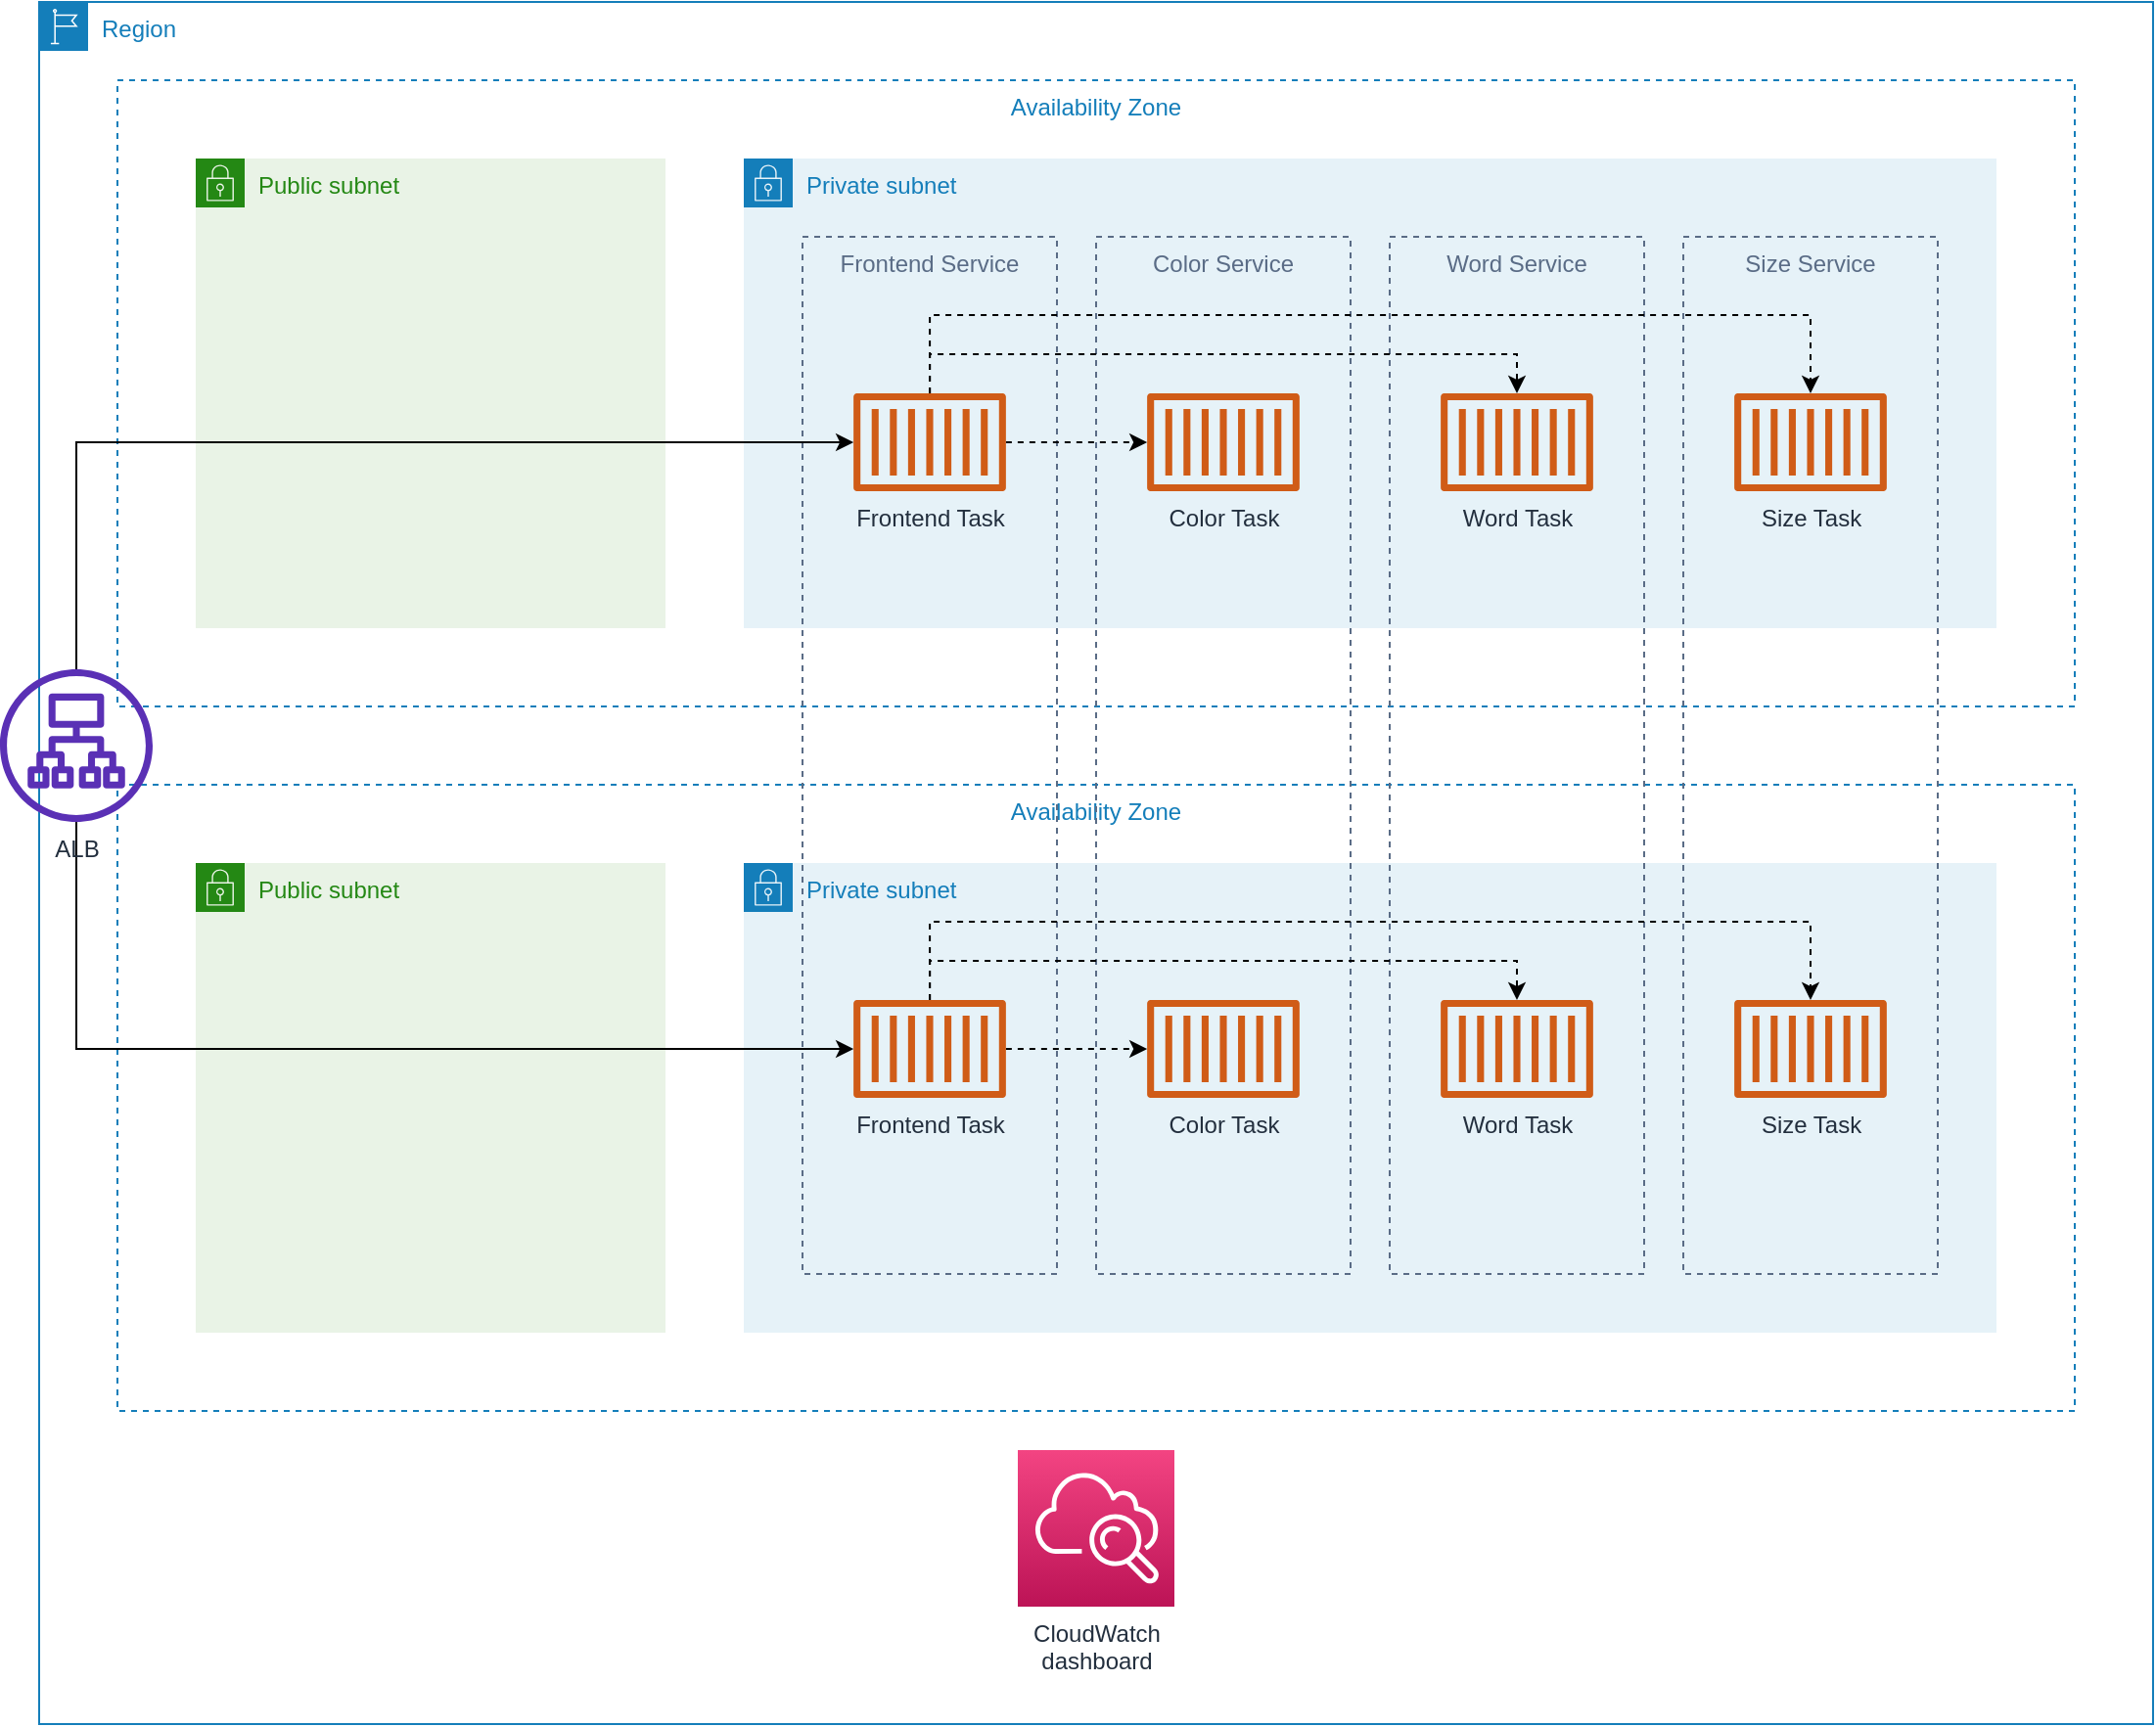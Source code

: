 <mxfile version="12.4.8"><diagram id="u-g6QUYljOo_zFoSKa8x" name="Page-1"><mxGraphModel dx="1426" dy="780" grid="1" gridSize="10" guides="1" tooltips="1" connect="1" arrows="1" fold="1" page="1" pageScale="1" pageWidth="827" pageHeight="1169" math="0" shadow="0"><root><mxCell id="0"/><mxCell id="1" parent="0"/><mxCell id="ulEWvnTopy28GvzZbG_K-1" value="Region" style="points=[[0,0],[0.25,0],[0.5,0],[0.75,0],[1,0],[1,0.25],[1,0.5],[1,0.75],[1,1],[0.75,1],[0.5,1],[0.25,1],[0,1],[0,0.75],[0,0.5],[0,0.25]];outlineConnect=0;gradientColor=none;html=1;whiteSpace=wrap;fontSize=12;fontStyle=0;shape=mxgraph.aws4.group;grIcon=mxgraph.aws4.group_region;strokeColor=#147EBA;fillColor=none;verticalAlign=top;align=left;spacingLeft=30;fontColor=#147EBA;dashed=0;" vertex="1" parent="1"><mxGeometry x="40" y="80" width="1080" height="880" as="geometry"/></mxCell><mxCell id="ulEWvnTopy28GvzZbG_K-3" value="Availability Zone" style="fillColor=none;strokeColor=#147EBA;dashed=1;verticalAlign=top;fontStyle=0;fontColor=#147EBA;" vertex="1" parent="1"><mxGeometry x="80" y="120" width="1000" height="320" as="geometry"/></mxCell><mxCell id="ulEWvnTopy28GvzZbG_K-4" value="Public subnet" style="points=[[0,0],[0.25,0],[0.5,0],[0.75,0],[1,0],[1,0.25],[1,0.5],[1,0.75],[1,1],[0.75,1],[0.5,1],[0.25,1],[0,1],[0,0.75],[0,0.5],[0,0.25]];outlineConnect=0;gradientColor=none;html=1;whiteSpace=wrap;fontSize=12;fontStyle=0;shape=mxgraph.aws4.group;grIcon=mxgraph.aws4.group_security_group;grStroke=0;strokeColor=#248814;fillColor=#E9F3E6;verticalAlign=top;align=left;spacingLeft=30;fontColor=#248814;dashed=0;" vertex="1" parent="1"><mxGeometry x="120" y="160" width="240" height="240" as="geometry"/></mxCell><mxCell id="ulEWvnTopy28GvzZbG_K-5" value="Private subnet" style="points=[[0,0],[0.25,0],[0.5,0],[0.75,0],[1,0],[1,0.25],[1,0.5],[1,0.75],[1,1],[0.75,1],[0.5,1],[0.25,1],[0,1],[0,0.75],[0,0.5],[0,0.25]];outlineConnect=0;gradientColor=none;html=1;whiteSpace=wrap;fontSize=12;fontStyle=0;shape=mxgraph.aws4.group;grIcon=mxgraph.aws4.group_security_group;grStroke=0;strokeColor=#147EBA;fillColor=#E6F2F8;verticalAlign=top;align=left;spacingLeft=30;fontColor=#147EBA;dashed=0;" vertex="1" parent="1"><mxGeometry x="400" y="160" width="640" height="240" as="geometry"/></mxCell><mxCell id="ulEWvnTopy28GvzZbG_K-10" value="Availability Zone" style="fillColor=none;strokeColor=#147EBA;dashed=1;verticalAlign=top;fontStyle=0;fontColor=#147EBA;" vertex="1" parent="1"><mxGeometry x="80" y="480" width="1000" height="320" as="geometry"/></mxCell><mxCell id="ulEWvnTopy28GvzZbG_K-11" value="Public subnet" style="points=[[0,0],[0.25,0],[0.5,0],[0.75,0],[1,0],[1,0.25],[1,0.5],[1,0.75],[1,1],[0.75,1],[0.5,1],[0.25,1],[0,1],[0,0.75],[0,0.5],[0,0.25]];outlineConnect=0;gradientColor=none;html=1;whiteSpace=wrap;fontSize=12;fontStyle=0;shape=mxgraph.aws4.group;grIcon=mxgraph.aws4.group_security_group;grStroke=0;strokeColor=#248814;fillColor=#E9F3E6;verticalAlign=top;align=left;spacingLeft=30;fontColor=#248814;dashed=0;" vertex="1" parent="1"><mxGeometry x="120" y="520" width="240" height="240" as="geometry"/></mxCell><mxCell id="ulEWvnTopy28GvzZbG_K-12" value="Private subnet" style="points=[[0,0],[0.25,0],[0.5,0],[0.75,0],[1,0],[1,0.25],[1,0.5],[1,0.75],[1,1],[0.75,1],[0.5,1],[0.25,1],[0,1],[0,0.75],[0,0.5],[0,0.25]];outlineConnect=0;gradientColor=none;html=1;whiteSpace=wrap;fontSize=12;fontStyle=0;shape=mxgraph.aws4.group;grIcon=mxgraph.aws4.group_security_group;grStroke=0;strokeColor=#147EBA;fillColor=#E6F2F8;verticalAlign=top;align=left;spacingLeft=30;fontColor=#147EBA;dashed=0;" vertex="1" parent="1"><mxGeometry x="400" y="520" width="640" height="240" as="geometry"/></mxCell><mxCell id="ulEWvnTopy28GvzZbG_K-6" value="Frontend Service" style="fillColor=none;strokeColor=#5A6C86;dashed=1;verticalAlign=top;fontStyle=0;fontColor=#5A6C86;" vertex="1" parent="1"><mxGeometry x="430" y="200" width="130" height="530" as="geometry"/></mxCell><mxCell id="ulEWvnTopy28GvzZbG_K-7" value="Color Service" style="fillColor=none;strokeColor=#5A6C86;dashed=1;verticalAlign=top;fontStyle=0;fontColor=#5A6C86;" vertex="1" parent="1"><mxGeometry x="580" y="200" width="130" height="530" as="geometry"/></mxCell><mxCell id="ulEWvnTopy28GvzZbG_K-8" value="Word Service" style="fillColor=none;strokeColor=#5A6C86;dashed=1;verticalAlign=top;fontStyle=0;fontColor=#5A6C86;" vertex="1" parent="1"><mxGeometry x="730" y="200" width="130" height="530" as="geometry"/></mxCell><mxCell id="ulEWvnTopy28GvzZbG_K-9" value="Size Service" style="fillColor=none;strokeColor=#5A6C86;dashed=1;verticalAlign=top;fontStyle=0;fontColor=#5A6C86;" vertex="1" parent="1"><mxGeometry x="880" y="200" width="130" height="530" as="geometry"/></mxCell><mxCell id="ulEWvnTopy28GvzZbG_K-24" style="edgeStyle=orthogonalEdgeStyle;rounded=0;orthogonalLoop=1;jettySize=auto;html=1;dashed=1;" edge="1" parent="1" source="ulEWvnTopy28GvzZbG_K-13" target="ulEWvnTopy28GvzZbG_K-15"><mxGeometry relative="1" as="geometry"/></mxCell><mxCell id="ulEWvnTopy28GvzZbG_K-27" style="edgeStyle=orthogonalEdgeStyle;rounded=0;orthogonalLoop=1;jettySize=auto;html=1;dashed=1;" edge="1" parent="1" source="ulEWvnTopy28GvzZbG_K-13" target="ulEWvnTopy28GvzZbG_K-17"><mxGeometry relative="1" as="geometry"><Array as="points"><mxPoint x="495" y="260"/><mxPoint x="795" y="260"/></Array></mxGeometry></mxCell><mxCell id="ulEWvnTopy28GvzZbG_K-28" style="edgeStyle=orthogonalEdgeStyle;rounded=0;orthogonalLoop=1;jettySize=auto;html=1;dashed=1;" edge="1" parent="1" source="ulEWvnTopy28GvzZbG_K-13" target="ulEWvnTopy28GvzZbG_K-19"><mxGeometry relative="1" as="geometry"><Array as="points"><mxPoint x="495" y="240"/><mxPoint x="945" y="240"/></Array></mxGeometry></mxCell><mxCell id="ulEWvnTopy28GvzZbG_K-13" value="Frontend Task" style="outlineConnect=0;fontColor=#232F3E;gradientColor=none;fillColor=#D05C17;strokeColor=none;dashed=0;verticalLabelPosition=bottom;verticalAlign=top;align=center;html=1;fontSize=12;fontStyle=0;aspect=fixed;pointerEvents=1;shape=mxgraph.aws4.container_1;" vertex="1" parent="1"><mxGeometry x="456" y="280" width="78" height="50" as="geometry"/></mxCell><mxCell id="ulEWvnTopy28GvzZbG_K-29" style="edgeStyle=orthogonalEdgeStyle;rounded=0;orthogonalLoop=1;jettySize=auto;html=1;dashed=1;" edge="1" parent="1" source="ulEWvnTopy28GvzZbG_K-14" target="ulEWvnTopy28GvzZbG_K-16"><mxGeometry relative="1" as="geometry"/></mxCell><mxCell id="ulEWvnTopy28GvzZbG_K-30" style="edgeStyle=orthogonalEdgeStyle;rounded=0;orthogonalLoop=1;jettySize=auto;html=1;dashed=1;" edge="1" parent="1" source="ulEWvnTopy28GvzZbG_K-14" target="ulEWvnTopy28GvzZbG_K-18"><mxGeometry relative="1" as="geometry"><Array as="points"><mxPoint x="495" y="570"/><mxPoint x="795" y="570"/></Array></mxGeometry></mxCell><mxCell id="ulEWvnTopy28GvzZbG_K-31" style="edgeStyle=orthogonalEdgeStyle;rounded=0;orthogonalLoop=1;jettySize=auto;html=1;dashed=1;" edge="1" parent="1" source="ulEWvnTopy28GvzZbG_K-14" target="ulEWvnTopy28GvzZbG_K-20"><mxGeometry relative="1" as="geometry"><Array as="points"><mxPoint x="495" y="550"/><mxPoint x="945" y="550"/></Array></mxGeometry></mxCell><mxCell id="ulEWvnTopy28GvzZbG_K-14" value="Frontend Task" style="outlineConnect=0;fontColor=#232F3E;gradientColor=none;fillColor=#D05C17;strokeColor=none;dashed=0;verticalLabelPosition=bottom;verticalAlign=top;align=center;html=1;fontSize=12;fontStyle=0;aspect=fixed;pointerEvents=1;shape=mxgraph.aws4.container_1;" vertex="1" parent="1"><mxGeometry x="456" y="590" width="78" height="50" as="geometry"/></mxCell><mxCell id="ulEWvnTopy28GvzZbG_K-15" value="Color Task" style="outlineConnect=0;fontColor=#232F3E;gradientColor=none;fillColor=#D05C17;strokeColor=none;dashed=0;verticalLabelPosition=bottom;verticalAlign=top;align=center;html=1;fontSize=12;fontStyle=0;aspect=fixed;pointerEvents=1;shape=mxgraph.aws4.container_1;" vertex="1" parent="1"><mxGeometry x="606" y="280" width="78" height="50" as="geometry"/></mxCell><mxCell id="ulEWvnTopy28GvzZbG_K-16" value="Color Task" style="outlineConnect=0;fontColor=#232F3E;gradientColor=none;fillColor=#D05C17;strokeColor=none;dashed=0;verticalLabelPosition=bottom;verticalAlign=top;align=center;html=1;fontSize=12;fontStyle=0;aspect=fixed;pointerEvents=1;shape=mxgraph.aws4.container_1;" vertex="1" parent="1"><mxGeometry x="606" y="590" width="78" height="50" as="geometry"/></mxCell><mxCell id="ulEWvnTopy28GvzZbG_K-17" value="Word Task" style="outlineConnect=0;fontColor=#232F3E;gradientColor=none;fillColor=#D05C17;strokeColor=none;dashed=0;verticalLabelPosition=bottom;verticalAlign=top;align=center;html=1;fontSize=12;fontStyle=0;aspect=fixed;pointerEvents=1;shape=mxgraph.aws4.container_1;" vertex="1" parent="1"><mxGeometry x="756" y="280" width="78" height="50" as="geometry"/></mxCell><mxCell id="ulEWvnTopy28GvzZbG_K-18" value="Word Task" style="outlineConnect=0;fontColor=#232F3E;gradientColor=none;fillColor=#D05C17;strokeColor=none;dashed=0;verticalLabelPosition=bottom;verticalAlign=top;align=center;html=1;fontSize=12;fontStyle=0;aspect=fixed;pointerEvents=1;shape=mxgraph.aws4.container_1;" vertex="1" parent="1"><mxGeometry x="756" y="590" width="78" height="50" as="geometry"/></mxCell><mxCell id="ulEWvnTopy28GvzZbG_K-19" value="Size Task" style="outlineConnect=0;fontColor=#232F3E;gradientColor=none;fillColor=#D05C17;strokeColor=none;dashed=0;verticalLabelPosition=bottom;verticalAlign=top;align=center;html=1;fontSize=12;fontStyle=0;aspect=fixed;pointerEvents=1;shape=mxgraph.aws4.container_1;" vertex="1" parent="1"><mxGeometry x="906" y="280" width="78" height="50" as="geometry"/></mxCell><mxCell id="ulEWvnTopy28GvzZbG_K-20" value="Size Task" style="outlineConnect=0;fontColor=#232F3E;gradientColor=none;fillColor=#D05C17;strokeColor=none;dashed=0;verticalLabelPosition=bottom;verticalAlign=top;align=center;html=1;fontSize=12;fontStyle=0;aspect=fixed;pointerEvents=1;shape=mxgraph.aws4.container_1;" vertex="1" parent="1"><mxGeometry x="906" y="590" width="78" height="50" as="geometry"/></mxCell><mxCell id="ulEWvnTopy28GvzZbG_K-22" style="edgeStyle=orthogonalEdgeStyle;rounded=0;orthogonalLoop=1;jettySize=auto;html=1;" edge="1" parent="1" source="ulEWvnTopy28GvzZbG_K-21" target="ulEWvnTopy28GvzZbG_K-13"><mxGeometry relative="1" as="geometry"><Array as="points"><mxPoint x="59" y="305"/></Array></mxGeometry></mxCell><mxCell id="ulEWvnTopy28GvzZbG_K-23" style="edgeStyle=orthogonalEdgeStyle;rounded=0;orthogonalLoop=1;jettySize=auto;html=1;" edge="1" parent="1" source="ulEWvnTopy28GvzZbG_K-21" target="ulEWvnTopy28GvzZbG_K-14"><mxGeometry relative="1" as="geometry"><Array as="points"><mxPoint x="59" y="615"/></Array></mxGeometry></mxCell><mxCell id="ulEWvnTopy28GvzZbG_K-21" value="ALB" style="outlineConnect=0;fontColor=#232F3E;gradientColor=none;fillColor=#5A30B5;strokeColor=none;dashed=0;verticalLabelPosition=bottom;verticalAlign=top;align=center;html=1;fontSize=12;fontStyle=0;aspect=fixed;pointerEvents=1;shape=mxgraph.aws4.application_load_balancer;" vertex="1" parent="1"><mxGeometry x="20" y="421" width="78" height="78" as="geometry"/></mxCell><mxCell id="ulEWvnTopy28GvzZbG_K-32" value="&lt;div&gt;CloudWatch&lt;/div&gt;&lt;div&gt;dashboard&lt;br&gt;&lt;/div&gt;" style="outlineConnect=0;fontColor=#232F3E;gradientColor=#F34482;gradientDirection=north;fillColor=#BC1356;strokeColor=#ffffff;dashed=0;verticalLabelPosition=bottom;verticalAlign=top;align=center;html=1;fontSize=12;fontStyle=0;aspect=fixed;shape=mxgraph.aws4.resourceIcon;resIcon=mxgraph.aws4.cloudwatch;" vertex="1" parent="1"><mxGeometry x="540" y="820" width="80" height="80" as="geometry"/></mxCell></root></mxGraphModel></diagram></mxfile>